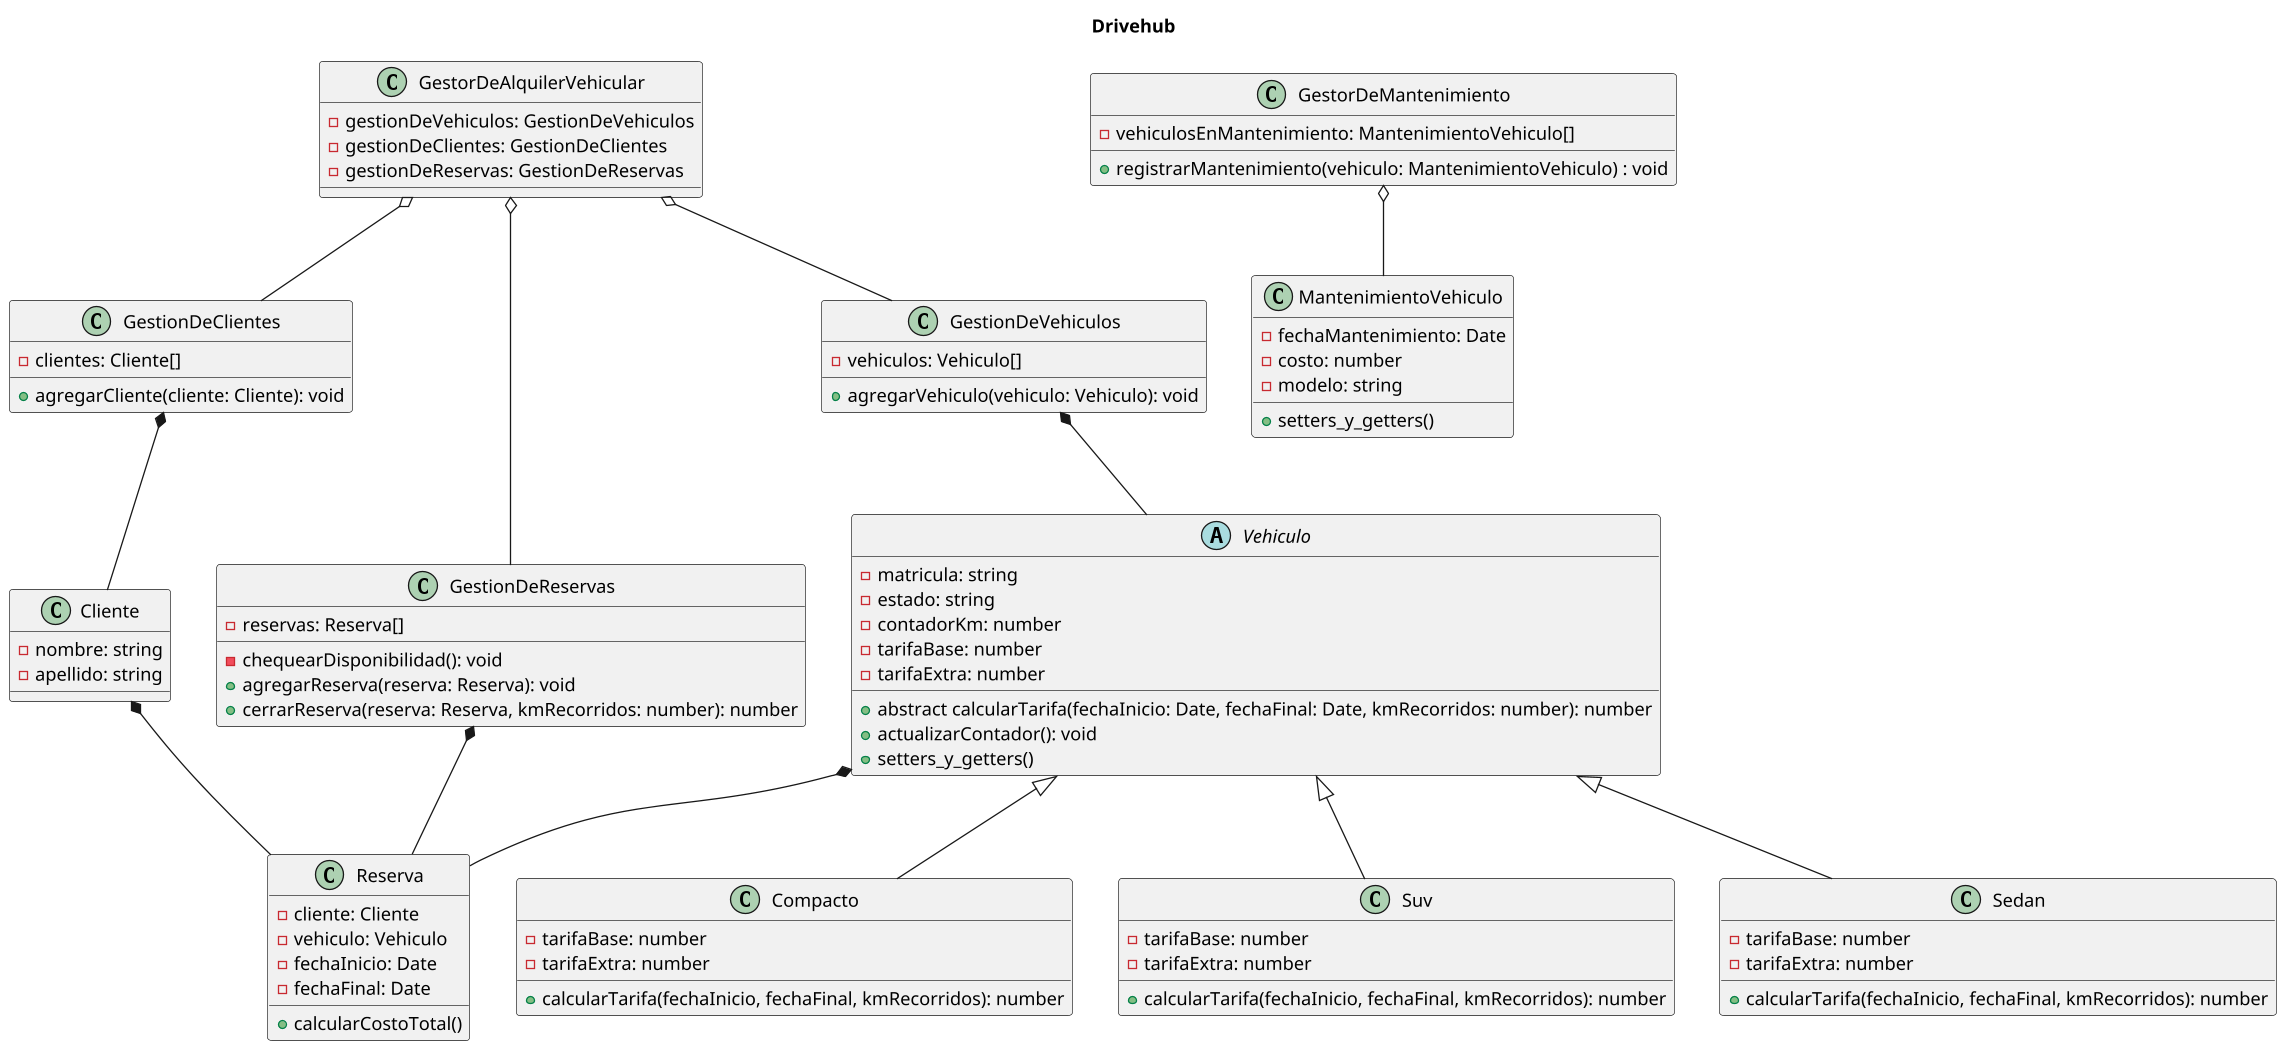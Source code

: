 @startuml TP

title "Drivehub"
scale 1.3

' Vehiculos
abstract class Vehiculo{
   -matricula: string
   -estado: string
   -contadorKm: number
   -tarifaBase: number
   -tarifaExtra: number

   + abstract calcularTarifa(fechaInicio: Date, fechaFinal: Date, kmRecorridos: number): number
   + actualizarContador(): void
   + setters_y_getters()
}

class Compacto{
   -tarifaBase: number
   -tarifaExtra: number
   + calcularTarifa(fechaInicio, fechaFinal, kmRecorridos): number
}

class Suv{
   -tarifaBase: number
   -tarifaExtra: number
   + calcularTarifa(fechaInicio, fechaFinal, kmRecorridos): number
}

class Sedan{
   -tarifaBase: number
   -tarifaExtra: number
   + calcularTarifa(fechaInicio, fechaFinal, kmRecorridos): number
}

Vehiculo <|-- Compacto
Vehiculo <|-- Sedan
Vehiculo <|-- Suv

' Clientes
class Cliente{
   -nombre: string
   -apellido: string
}

class GestionDeClientes{
   - clientes: Cliente[]
   + agregarCliente(cliente: Cliente): void
}

GestionDeClientes *-- Cliente

' Reservas
class Reserva{
   -cliente: Cliente
   -vehiculo: Vehiculo
   -fechaInicio: Date
   -fechaFinal: Date

   + calcularCostoTotal()
}

class GestionDeReservas{
   -chequearDisponibilidad(): void
   -reservas: Reserva[]
   +agregarReserva(reserva: Reserva): void
   +cerrarReserva(reserva: Reserva, kmRecorridos: number): number
}

GestionDeReservas *-- Reserva
Cliente *-- Reserva
Vehiculo *-- Reserva

' Vehiculos gestion
class GestionDeVehiculos{
   - vehiculos: Vehiculo[]
   + agregarVehiculo(vehiculo: Vehiculo): void
}

GestionDeVehiculos *-- Vehiculo

' Gestor principal
class GestorDeAlquilerVehicular{
   - gestionDeVehiculos: GestionDeVehiculos
   - gestionDeClientes: GestionDeClientes
   - gestionDeReservas: GestionDeReservas
}

GestorDeAlquilerVehicular o-- GestionDeVehiculos 
GestorDeAlquilerVehicular o-- GestionDeReservas
GestorDeAlquilerVehicular o-- GestionDeClientes

' Mantenimiento
class MantenimientoVehiculo{
   -fechaMantenimiento: Date
   -costo: number
   -modelo: string
   + setters_y_getters()
}

class GestorDeMantenimiento{
   - vehiculosEnMantenimiento: MantenimientoVehiculo[]
   + registrarMantenimiento(vehiculo: MantenimientoVehiculo) : void
}

GestorDeMantenimiento o-- MantenimientoVehiculo

' Dep
